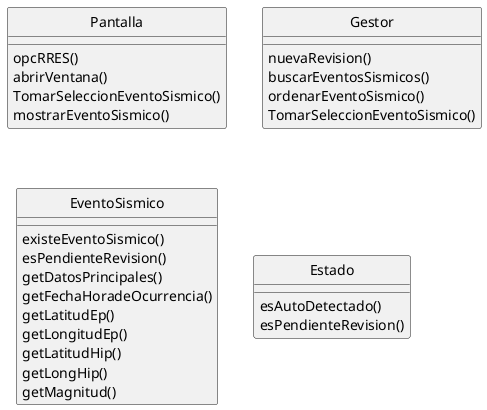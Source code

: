 @startuml DiagramaClases
hide circle

Class Pantalla{
    opcRRES()
    abrirVentana()
    TomarSeleccionEventoSismico()
    mostrarEventoSismico()
}

Class Gestor{
    nuevaRevision()
    buscarEventosSismicos()
    ordenarEventoSismico()
    TomarSeleccionEventoSismico()
}

Class EventoSismico{
    existeEventoSismico()
    esPendienteRevision()
    getDatosPrincipales()
    getFechaHoradeOcurrencia()
    getLatitudEp()
    getLongitudEp()
    getLatitudHip()
    getLongHip()
    getMagnitud()
}

Class Estado{
    esAutoDetectado()
    esPendienteRevision()
}


@enduml